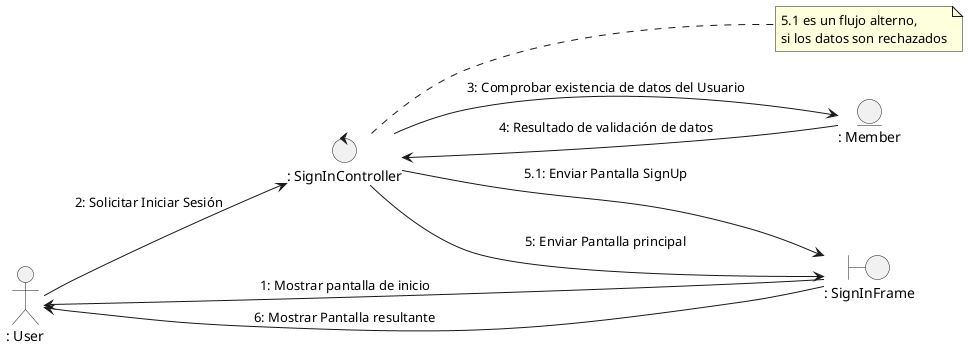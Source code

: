 @startuml uc2_login

left to right direction

actor ": User" as user
boundary ": SignInFrame" as vis
entity ": Member" as mod
control ": SignInController" as con

note right of con
    5.1 es un flujo alterno, 
    si los datos son rechazados
end note

vis --> user : 1: Mostrar pantalla de inicio
user --> con : 2: Solicitar Iniciar Sesión
con --> mod : 3: Comprobar existencia de datos del Usuario 
mod --> con : 4: Resultado de validación de datos 
con --> vis : 5: Enviar Pantalla principal
con --> vis : 5.1: Enviar Pantalla SignUp
vis --> user : 6: Mostrar Pantalla resultante

@enduml